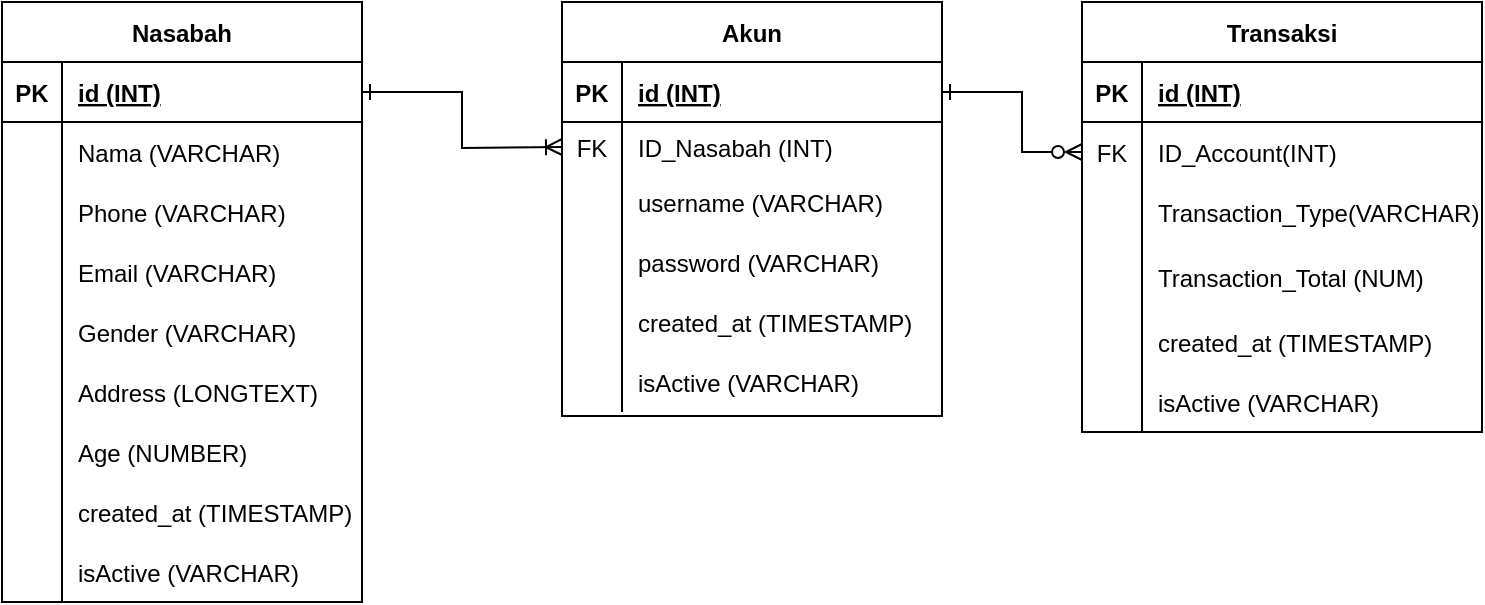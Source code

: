 <mxfile version="22.0.4" type="github">
  <diagram name="Page-1" id="0z4nBsr4wPZcgEuAUk9s">
    <mxGraphModel dx="941" dy="1656" grid="1" gridSize="10" guides="1" tooltips="1" connect="1" arrows="1" fold="1" page="1" pageScale="1" pageWidth="827" pageHeight="1169" math="0" shadow="0">
      <root>
        <mxCell id="0" />
        <mxCell id="1" parent="0" />
        <mxCell id="BEB3mJsTkbTGwMtWmp-8-1" value="Transaksi" style="shape=table;startSize=30;container=1;collapsible=1;childLayout=tableLayout;fixedRows=1;rowLines=0;fontStyle=1;align=center;resizeLast=1;" parent="1" vertex="1">
          <mxGeometry x="570" y="-1155" width="200" height="215" as="geometry" />
        </mxCell>
        <mxCell id="BEB3mJsTkbTGwMtWmp-8-2" value="" style="shape=tableRow;horizontal=0;startSize=0;swimlaneHead=0;swimlaneBody=0;fillColor=none;collapsible=0;dropTarget=0;points=[[0,0.5],[1,0.5]];portConstraint=eastwest;top=0;left=0;right=0;bottom=1;" parent="BEB3mJsTkbTGwMtWmp-8-1" vertex="1">
          <mxGeometry y="30" width="200" height="30" as="geometry" />
        </mxCell>
        <mxCell id="BEB3mJsTkbTGwMtWmp-8-3" value="PK" style="shape=partialRectangle;connectable=0;fillColor=none;top=0;left=0;bottom=0;right=0;fontStyle=1;overflow=hidden;" parent="BEB3mJsTkbTGwMtWmp-8-2" vertex="1">
          <mxGeometry width="30" height="30" as="geometry">
            <mxRectangle width="30" height="30" as="alternateBounds" />
          </mxGeometry>
        </mxCell>
        <mxCell id="BEB3mJsTkbTGwMtWmp-8-4" value="id (INT)" style="shape=partialRectangle;connectable=0;fillColor=none;top=0;left=0;bottom=0;right=0;align=left;spacingLeft=6;fontStyle=5;overflow=hidden;" parent="BEB3mJsTkbTGwMtWmp-8-2" vertex="1">
          <mxGeometry x="30" width="170" height="30" as="geometry">
            <mxRectangle width="170" height="30" as="alternateBounds" />
          </mxGeometry>
        </mxCell>
        <mxCell id="BEB3mJsTkbTGwMtWmp-8-5" value="" style="shape=tableRow;horizontal=0;startSize=0;swimlaneHead=0;swimlaneBody=0;fillColor=none;collapsible=0;dropTarget=0;points=[[0,0.5],[1,0.5]];portConstraint=eastwest;top=0;left=0;right=0;bottom=0;" parent="BEB3mJsTkbTGwMtWmp-8-1" vertex="1">
          <mxGeometry y="60" width="200" height="30" as="geometry" />
        </mxCell>
        <mxCell id="BEB3mJsTkbTGwMtWmp-8-6" value="FK" style="shape=partialRectangle;connectable=0;fillColor=none;top=0;left=0;bottom=0;right=0;fontStyle=0;overflow=hidden;" parent="BEB3mJsTkbTGwMtWmp-8-5" vertex="1">
          <mxGeometry width="30" height="30" as="geometry">
            <mxRectangle width="30" height="30" as="alternateBounds" />
          </mxGeometry>
        </mxCell>
        <mxCell id="BEB3mJsTkbTGwMtWmp-8-7" value="ID_Account(INT)" style="shape=partialRectangle;connectable=0;fillColor=none;top=0;left=0;bottom=0;right=0;align=left;spacingLeft=6;fontStyle=0;overflow=hidden;" parent="BEB3mJsTkbTGwMtWmp-8-5" vertex="1">
          <mxGeometry x="30" width="170" height="30" as="geometry">
            <mxRectangle width="170" height="30" as="alternateBounds" />
          </mxGeometry>
        </mxCell>
        <mxCell id="BEB3mJsTkbTGwMtWmp-8-8" value="" style="shape=tableRow;horizontal=0;startSize=0;swimlaneHead=0;swimlaneBody=0;fillColor=none;collapsible=0;dropTarget=0;points=[[0,0.5],[1,0.5]];portConstraint=eastwest;top=0;left=0;right=0;bottom=0;" parent="BEB3mJsTkbTGwMtWmp-8-1" vertex="1">
          <mxGeometry y="90" width="200" height="30" as="geometry" />
        </mxCell>
        <mxCell id="BEB3mJsTkbTGwMtWmp-8-9" value="" style="shape=partialRectangle;connectable=0;fillColor=none;top=0;left=0;bottom=0;right=0;editable=1;overflow=hidden;" parent="BEB3mJsTkbTGwMtWmp-8-8" vertex="1">
          <mxGeometry width="30" height="30" as="geometry">
            <mxRectangle width="30" height="30" as="alternateBounds" />
          </mxGeometry>
        </mxCell>
        <mxCell id="BEB3mJsTkbTGwMtWmp-8-10" value="Transaction_Type(VARCHAR)" style="shape=partialRectangle;connectable=0;fillColor=none;top=0;left=0;bottom=0;right=0;align=left;spacingLeft=6;overflow=hidden;" parent="BEB3mJsTkbTGwMtWmp-8-8" vertex="1">
          <mxGeometry x="30" width="170" height="30" as="geometry">
            <mxRectangle width="170" height="30" as="alternateBounds" />
          </mxGeometry>
        </mxCell>
        <mxCell id="BEB3mJsTkbTGwMtWmp-8-11" value="" style="shape=tableRow;horizontal=0;startSize=0;swimlaneHead=0;swimlaneBody=0;fillColor=none;collapsible=0;dropTarget=0;points=[[0,0.5],[1,0.5]];portConstraint=eastwest;top=0;left=0;right=0;bottom=0;" parent="BEB3mJsTkbTGwMtWmp-8-1" vertex="1">
          <mxGeometry y="120" width="200" height="35" as="geometry" />
        </mxCell>
        <mxCell id="BEB3mJsTkbTGwMtWmp-8-12" value="" style="shape=partialRectangle;connectable=0;fillColor=none;top=0;left=0;bottom=0;right=0;editable=1;overflow=hidden;" parent="BEB3mJsTkbTGwMtWmp-8-11" vertex="1">
          <mxGeometry width="30" height="35" as="geometry">
            <mxRectangle width="30" height="35" as="alternateBounds" />
          </mxGeometry>
        </mxCell>
        <mxCell id="BEB3mJsTkbTGwMtWmp-8-13" value="Transaction_Total (NUM)" style="shape=partialRectangle;connectable=0;fillColor=none;top=0;left=0;bottom=0;right=0;align=left;spacingLeft=6;overflow=hidden;" parent="BEB3mJsTkbTGwMtWmp-8-11" vertex="1">
          <mxGeometry x="30" width="170" height="35" as="geometry">
            <mxRectangle width="170" height="35" as="alternateBounds" />
          </mxGeometry>
        </mxCell>
        <mxCell id="BEB3mJsTkbTGwMtWmp-8-14" value="" style="shape=tableRow;horizontal=0;startSize=0;swimlaneHead=0;swimlaneBody=0;fillColor=none;collapsible=0;dropTarget=0;points=[[0,0.5],[1,0.5]];portConstraint=eastwest;top=0;left=0;right=0;bottom=0;" parent="BEB3mJsTkbTGwMtWmp-8-1" vertex="1">
          <mxGeometry y="155" width="200" height="30" as="geometry" />
        </mxCell>
        <mxCell id="BEB3mJsTkbTGwMtWmp-8-15" value="" style="shape=partialRectangle;connectable=0;fillColor=none;top=0;left=0;bottom=0;right=0;editable=1;overflow=hidden;" parent="BEB3mJsTkbTGwMtWmp-8-14" vertex="1">
          <mxGeometry width="30" height="30" as="geometry">
            <mxRectangle width="30" height="30" as="alternateBounds" />
          </mxGeometry>
        </mxCell>
        <mxCell id="BEB3mJsTkbTGwMtWmp-8-16" value="created_at (TIMESTAMP)" style="shape=partialRectangle;connectable=0;fillColor=none;top=0;left=0;bottom=0;right=0;align=left;spacingLeft=6;overflow=hidden;" parent="BEB3mJsTkbTGwMtWmp-8-14" vertex="1">
          <mxGeometry x="30" width="170" height="30" as="geometry">
            <mxRectangle width="170" height="30" as="alternateBounds" />
          </mxGeometry>
        </mxCell>
        <mxCell id="BEB3mJsTkbTGwMtWmp-8-23" value="" style="shape=tableRow;horizontal=0;startSize=0;swimlaneHead=0;swimlaneBody=0;fillColor=none;collapsible=0;dropTarget=0;points=[[0,0.5],[1,0.5]];portConstraint=eastwest;top=0;left=0;right=0;bottom=0;" parent="BEB3mJsTkbTGwMtWmp-8-1" vertex="1">
          <mxGeometry y="185" width="200" height="30" as="geometry" />
        </mxCell>
        <mxCell id="BEB3mJsTkbTGwMtWmp-8-24" value="" style="shape=partialRectangle;connectable=0;fillColor=none;top=0;left=0;bottom=0;right=0;editable=1;overflow=hidden;" parent="BEB3mJsTkbTGwMtWmp-8-23" vertex="1">
          <mxGeometry width="30" height="30" as="geometry">
            <mxRectangle width="30" height="30" as="alternateBounds" />
          </mxGeometry>
        </mxCell>
        <mxCell id="BEB3mJsTkbTGwMtWmp-8-25" value="isActive (VARCHAR)" style="shape=partialRectangle;connectable=0;fillColor=none;top=0;left=0;bottom=0;right=0;align=left;spacingLeft=6;overflow=hidden;" parent="BEB3mJsTkbTGwMtWmp-8-23" vertex="1">
          <mxGeometry x="30" width="170" height="30" as="geometry">
            <mxRectangle width="170" height="30" as="alternateBounds" />
          </mxGeometry>
        </mxCell>
        <mxCell id="BEB3mJsTkbTGwMtWmp-8-26" value="Nasabah" style="shape=table;startSize=30;container=1;collapsible=1;childLayout=tableLayout;fixedRows=1;rowLines=0;fontStyle=1;align=center;resizeLast=1;" parent="1" vertex="1">
          <mxGeometry x="30" y="-1155" width="180" height="300" as="geometry" />
        </mxCell>
        <mxCell id="BEB3mJsTkbTGwMtWmp-8-27" value="" style="shape=tableRow;horizontal=0;startSize=0;swimlaneHead=0;swimlaneBody=0;fillColor=none;collapsible=0;dropTarget=0;points=[[0,0.5],[1,0.5]];portConstraint=eastwest;top=0;left=0;right=0;bottom=1;" parent="BEB3mJsTkbTGwMtWmp-8-26" vertex="1">
          <mxGeometry y="30" width="180" height="30" as="geometry" />
        </mxCell>
        <mxCell id="BEB3mJsTkbTGwMtWmp-8-28" value="PK" style="shape=partialRectangle;connectable=0;fillColor=none;top=0;left=0;bottom=0;right=0;fontStyle=1;overflow=hidden;" parent="BEB3mJsTkbTGwMtWmp-8-27" vertex="1">
          <mxGeometry width="30" height="30" as="geometry">
            <mxRectangle width="30" height="30" as="alternateBounds" />
          </mxGeometry>
        </mxCell>
        <mxCell id="BEB3mJsTkbTGwMtWmp-8-29" value="id (INT)" style="shape=partialRectangle;connectable=0;fillColor=none;top=0;left=0;bottom=0;right=0;align=left;spacingLeft=6;fontStyle=5;overflow=hidden;" parent="BEB3mJsTkbTGwMtWmp-8-27" vertex="1">
          <mxGeometry x="30" width="150" height="30" as="geometry">
            <mxRectangle width="150" height="30" as="alternateBounds" />
          </mxGeometry>
        </mxCell>
        <mxCell id="BEB3mJsTkbTGwMtWmp-8-33" value="" style="shape=tableRow;horizontal=0;startSize=0;swimlaneHead=0;swimlaneBody=0;fillColor=none;collapsible=0;dropTarget=0;points=[[0,0.5],[1,0.5]];portConstraint=eastwest;top=0;left=0;right=0;bottom=0;" parent="BEB3mJsTkbTGwMtWmp-8-26" vertex="1">
          <mxGeometry y="60" width="180" height="30" as="geometry" />
        </mxCell>
        <mxCell id="BEB3mJsTkbTGwMtWmp-8-34" value="" style="shape=partialRectangle;connectable=0;fillColor=none;top=0;left=0;bottom=0;right=0;editable=1;overflow=hidden;" parent="BEB3mJsTkbTGwMtWmp-8-33" vertex="1">
          <mxGeometry width="30" height="30" as="geometry">
            <mxRectangle width="30" height="30" as="alternateBounds" />
          </mxGeometry>
        </mxCell>
        <mxCell id="BEB3mJsTkbTGwMtWmp-8-35" value="Nama (VARCHAR)" style="shape=partialRectangle;connectable=0;fillColor=none;top=0;left=0;bottom=0;right=0;align=left;spacingLeft=6;overflow=hidden;" parent="BEB3mJsTkbTGwMtWmp-8-33" vertex="1">
          <mxGeometry x="30" width="150" height="30" as="geometry">
            <mxRectangle width="150" height="30" as="alternateBounds" />
          </mxGeometry>
        </mxCell>
        <mxCell id="BEB3mJsTkbTGwMtWmp-8-36" value="" style="shape=tableRow;horizontal=0;startSize=0;swimlaneHead=0;swimlaneBody=0;fillColor=none;collapsible=0;dropTarget=0;points=[[0,0.5],[1,0.5]];portConstraint=eastwest;top=0;left=0;right=0;bottom=0;" parent="BEB3mJsTkbTGwMtWmp-8-26" vertex="1">
          <mxGeometry y="90" width="180" height="30" as="geometry" />
        </mxCell>
        <mxCell id="BEB3mJsTkbTGwMtWmp-8-37" value="" style="shape=partialRectangle;connectable=0;fillColor=none;top=0;left=0;bottom=0;right=0;editable=1;overflow=hidden;" parent="BEB3mJsTkbTGwMtWmp-8-36" vertex="1">
          <mxGeometry width="30" height="30" as="geometry">
            <mxRectangle width="30" height="30" as="alternateBounds" />
          </mxGeometry>
        </mxCell>
        <mxCell id="BEB3mJsTkbTGwMtWmp-8-38" value="Phone (VARCHAR)" style="shape=partialRectangle;connectable=0;fillColor=none;top=0;left=0;bottom=0;right=0;align=left;spacingLeft=6;overflow=hidden;" parent="BEB3mJsTkbTGwMtWmp-8-36" vertex="1">
          <mxGeometry x="30" width="150" height="30" as="geometry">
            <mxRectangle width="150" height="30" as="alternateBounds" />
          </mxGeometry>
        </mxCell>
        <mxCell id="BEB3mJsTkbTGwMtWmp-8-39" value="" style="shape=tableRow;horizontal=0;startSize=0;swimlaneHead=0;swimlaneBody=0;fillColor=none;collapsible=0;dropTarget=0;points=[[0,0.5],[1,0.5]];portConstraint=eastwest;top=0;left=0;right=0;bottom=0;" parent="BEB3mJsTkbTGwMtWmp-8-26" vertex="1">
          <mxGeometry y="120" width="180" height="30" as="geometry" />
        </mxCell>
        <mxCell id="BEB3mJsTkbTGwMtWmp-8-40" value="" style="shape=partialRectangle;connectable=0;fillColor=none;top=0;left=0;bottom=0;right=0;editable=1;overflow=hidden;" parent="BEB3mJsTkbTGwMtWmp-8-39" vertex="1">
          <mxGeometry width="30" height="30" as="geometry">
            <mxRectangle width="30" height="30" as="alternateBounds" />
          </mxGeometry>
        </mxCell>
        <mxCell id="BEB3mJsTkbTGwMtWmp-8-41" value="Email (VARCHAR)" style="shape=partialRectangle;connectable=0;fillColor=none;top=0;left=0;bottom=0;right=0;align=left;spacingLeft=6;overflow=hidden;" parent="BEB3mJsTkbTGwMtWmp-8-39" vertex="1">
          <mxGeometry x="30" width="150" height="30" as="geometry">
            <mxRectangle width="150" height="30" as="alternateBounds" />
          </mxGeometry>
        </mxCell>
        <mxCell id="BEB3mJsTkbTGwMtWmp-8-42" value="" style="shape=tableRow;horizontal=0;startSize=0;swimlaneHead=0;swimlaneBody=0;fillColor=none;collapsible=0;dropTarget=0;points=[[0,0.5],[1,0.5]];portConstraint=eastwest;top=0;left=0;right=0;bottom=0;" parent="BEB3mJsTkbTGwMtWmp-8-26" vertex="1">
          <mxGeometry y="150" width="180" height="30" as="geometry" />
        </mxCell>
        <mxCell id="BEB3mJsTkbTGwMtWmp-8-43" value="" style="shape=partialRectangle;connectable=0;fillColor=none;top=0;left=0;bottom=0;right=0;editable=1;overflow=hidden;" parent="BEB3mJsTkbTGwMtWmp-8-42" vertex="1">
          <mxGeometry width="30" height="30" as="geometry">
            <mxRectangle width="30" height="30" as="alternateBounds" />
          </mxGeometry>
        </mxCell>
        <mxCell id="BEB3mJsTkbTGwMtWmp-8-44" value="Gender (VARCHAR)" style="shape=partialRectangle;connectable=0;fillColor=none;top=0;left=0;bottom=0;right=0;align=left;spacingLeft=6;overflow=hidden;" parent="BEB3mJsTkbTGwMtWmp-8-42" vertex="1">
          <mxGeometry x="30" width="150" height="30" as="geometry">
            <mxRectangle width="150" height="30" as="alternateBounds" />
          </mxGeometry>
        </mxCell>
        <mxCell id="BEB3mJsTkbTGwMtWmp-8-45" value="" style="shape=tableRow;horizontal=0;startSize=0;swimlaneHead=0;swimlaneBody=0;fillColor=none;collapsible=0;dropTarget=0;points=[[0,0.5],[1,0.5]];portConstraint=eastwest;top=0;left=0;right=0;bottom=0;" parent="BEB3mJsTkbTGwMtWmp-8-26" vertex="1">
          <mxGeometry y="180" width="180" height="30" as="geometry" />
        </mxCell>
        <mxCell id="BEB3mJsTkbTGwMtWmp-8-46" value="" style="shape=partialRectangle;connectable=0;fillColor=none;top=0;left=0;bottom=0;right=0;editable=1;overflow=hidden;" parent="BEB3mJsTkbTGwMtWmp-8-45" vertex="1">
          <mxGeometry width="30" height="30" as="geometry">
            <mxRectangle width="30" height="30" as="alternateBounds" />
          </mxGeometry>
        </mxCell>
        <mxCell id="BEB3mJsTkbTGwMtWmp-8-47" value="Address (LONGTEXT)" style="shape=partialRectangle;connectable=0;fillColor=none;top=0;left=0;bottom=0;right=0;align=left;spacingLeft=6;overflow=hidden;" parent="BEB3mJsTkbTGwMtWmp-8-45" vertex="1">
          <mxGeometry x="30" width="150" height="30" as="geometry">
            <mxRectangle width="150" height="30" as="alternateBounds" />
          </mxGeometry>
        </mxCell>
        <mxCell id="krUPOOw4-xBdFQbqBEtO-10" value="" style="shape=tableRow;horizontal=0;startSize=0;swimlaneHead=0;swimlaneBody=0;fillColor=none;collapsible=0;dropTarget=0;points=[[0,0.5],[1,0.5]];portConstraint=eastwest;top=0;left=0;right=0;bottom=0;" parent="BEB3mJsTkbTGwMtWmp-8-26" vertex="1">
          <mxGeometry y="210" width="180" height="30" as="geometry" />
        </mxCell>
        <mxCell id="krUPOOw4-xBdFQbqBEtO-11" value="" style="shape=partialRectangle;connectable=0;fillColor=none;top=0;left=0;bottom=0;right=0;editable=1;overflow=hidden;" parent="krUPOOw4-xBdFQbqBEtO-10" vertex="1">
          <mxGeometry width="30" height="30" as="geometry">
            <mxRectangle width="30" height="30" as="alternateBounds" />
          </mxGeometry>
        </mxCell>
        <mxCell id="krUPOOw4-xBdFQbqBEtO-12" value="Age (NUMBER)" style="shape=partialRectangle;connectable=0;fillColor=none;top=0;left=0;bottom=0;right=0;align=left;spacingLeft=6;overflow=hidden;" parent="krUPOOw4-xBdFQbqBEtO-10" vertex="1">
          <mxGeometry x="30" width="150" height="30" as="geometry">
            <mxRectangle width="150" height="30" as="alternateBounds" />
          </mxGeometry>
        </mxCell>
        <mxCell id="krUPOOw4-xBdFQbqBEtO-13" value="" style="shape=tableRow;horizontal=0;startSize=0;swimlaneHead=0;swimlaneBody=0;fillColor=none;collapsible=0;dropTarget=0;points=[[0,0.5],[1,0.5]];portConstraint=eastwest;top=0;left=0;right=0;bottom=0;" parent="BEB3mJsTkbTGwMtWmp-8-26" vertex="1">
          <mxGeometry y="240" width="180" height="30" as="geometry" />
        </mxCell>
        <mxCell id="krUPOOw4-xBdFQbqBEtO-14" value="" style="shape=partialRectangle;connectable=0;fillColor=none;top=0;left=0;bottom=0;right=0;editable=1;overflow=hidden;" parent="krUPOOw4-xBdFQbqBEtO-13" vertex="1">
          <mxGeometry width="30" height="30" as="geometry">
            <mxRectangle width="30" height="30" as="alternateBounds" />
          </mxGeometry>
        </mxCell>
        <mxCell id="krUPOOw4-xBdFQbqBEtO-15" value="created_at (TIMESTAMP)" style="shape=partialRectangle;connectable=0;fillColor=none;top=0;left=0;bottom=0;right=0;align=left;spacingLeft=6;overflow=hidden;" parent="krUPOOw4-xBdFQbqBEtO-13" vertex="1">
          <mxGeometry x="30" width="150" height="30" as="geometry">
            <mxRectangle width="150" height="30" as="alternateBounds" />
          </mxGeometry>
        </mxCell>
        <mxCell id="krUPOOw4-xBdFQbqBEtO-16" value="" style="shape=tableRow;horizontal=0;startSize=0;swimlaneHead=0;swimlaneBody=0;fillColor=none;collapsible=0;dropTarget=0;points=[[0,0.5],[1,0.5]];portConstraint=eastwest;top=0;left=0;right=0;bottom=0;" parent="BEB3mJsTkbTGwMtWmp-8-26" vertex="1">
          <mxGeometry y="270" width="180" height="30" as="geometry" />
        </mxCell>
        <mxCell id="krUPOOw4-xBdFQbqBEtO-17" value="" style="shape=partialRectangle;connectable=0;fillColor=none;top=0;left=0;bottom=0;right=0;editable=1;overflow=hidden;" parent="krUPOOw4-xBdFQbqBEtO-16" vertex="1">
          <mxGeometry width="30" height="30" as="geometry">
            <mxRectangle width="30" height="30" as="alternateBounds" />
          </mxGeometry>
        </mxCell>
        <mxCell id="krUPOOw4-xBdFQbqBEtO-18" value="isActive (VARCHAR)" style="shape=partialRectangle;connectable=0;fillColor=none;top=0;left=0;bottom=0;right=0;align=left;spacingLeft=6;overflow=hidden;" parent="krUPOOw4-xBdFQbqBEtO-16" vertex="1">
          <mxGeometry x="30" width="150" height="30" as="geometry">
            <mxRectangle width="150" height="30" as="alternateBounds" />
          </mxGeometry>
        </mxCell>
        <mxCell id="BEB3mJsTkbTGwMtWmp-8-48" value="Akun" style="shape=table;startSize=30;container=1;collapsible=1;childLayout=tableLayout;fixedRows=1;rowLines=0;fontStyle=1;align=center;resizeLast=1;" parent="1" vertex="1">
          <mxGeometry x="310" y="-1155" width="190" height="207" as="geometry" />
        </mxCell>
        <mxCell id="BEB3mJsTkbTGwMtWmp-8-49" value="" style="shape=tableRow;horizontal=0;startSize=0;swimlaneHead=0;swimlaneBody=0;fillColor=none;collapsible=0;dropTarget=0;points=[[0,0.5],[1,0.5]];portConstraint=eastwest;top=0;left=0;right=0;bottom=1;" parent="BEB3mJsTkbTGwMtWmp-8-48" vertex="1">
          <mxGeometry y="30" width="190" height="30" as="geometry" />
        </mxCell>
        <mxCell id="BEB3mJsTkbTGwMtWmp-8-50" value="PK" style="shape=partialRectangle;connectable=0;fillColor=none;top=0;left=0;bottom=0;right=0;fontStyle=1;overflow=hidden;" parent="BEB3mJsTkbTGwMtWmp-8-49" vertex="1">
          <mxGeometry width="30" height="30" as="geometry">
            <mxRectangle width="30" height="30" as="alternateBounds" />
          </mxGeometry>
        </mxCell>
        <mxCell id="BEB3mJsTkbTGwMtWmp-8-51" value="id (INT)" style="shape=partialRectangle;connectable=0;fillColor=none;top=0;left=0;bottom=0;right=0;align=left;spacingLeft=6;fontStyle=5;overflow=hidden;" parent="BEB3mJsTkbTGwMtWmp-8-49" vertex="1">
          <mxGeometry x="30" width="160" height="30" as="geometry">
            <mxRectangle width="160" height="30" as="alternateBounds" />
          </mxGeometry>
        </mxCell>
        <mxCell id="BEB3mJsTkbTGwMtWmp-8-52" value="" style="shape=tableRow;horizontal=0;startSize=0;swimlaneHead=0;swimlaneBody=0;fillColor=none;collapsible=0;dropTarget=0;points=[[0,0.5],[1,0.5]];portConstraint=eastwest;top=0;left=0;right=0;bottom=0;" parent="BEB3mJsTkbTGwMtWmp-8-48" vertex="1">
          <mxGeometry y="60" width="190" height="25" as="geometry" />
        </mxCell>
        <mxCell id="BEB3mJsTkbTGwMtWmp-8-53" value="FK" style="shape=partialRectangle;connectable=0;fillColor=none;top=0;left=0;bottom=0;right=0;fontStyle=0;overflow=hidden;" parent="BEB3mJsTkbTGwMtWmp-8-52" vertex="1">
          <mxGeometry width="30" height="25" as="geometry">
            <mxRectangle width="30" height="25" as="alternateBounds" />
          </mxGeometry>
        </mxCell>
        <mxCell id="BEB3mJsTkbTGwMtWmp-8-54" value="ID_Nasabah (INT)" style="shape=partialRectangle;connectable=0;fillColor=none;top=0;left=0;bottom=0;right=0;align=left;spacingLeft=6;fontStyle=0;overflow=hidden;" parent="BEB3mJsTkbTGwMtWmp-8-52" vertex="1">
          <mxGeometry x="30" width="160" height="25" as="geometry">
            <mxRectangle width="160" height="25" as="alternateBounds" />
          </mxGeometry>
        </mxCell>
        <mxCell id="BEB3mJsTkbTGwMtWmp-8-61" value="" style="shape=tableRow;horizontal=0;startSize=0;swimlaneHead=0;swimlaneBody=0;fillColor=none;collapsible=0;dropTarget=0;points=[[0,0.5],[1,0.5]];portConstraint=eastwest;top=0;left=0;right=0;bottom=0;" parent="BEB3mJsTkbTGwMtWmp-8-48" vertex="1">
          <mxGeometry y="85" width="190" height="30" as="geometry" />
        </mxCell>
        <mxCell id="BEB3mJsTkbTGwMtWmp-8-62" value="" style="shape=partialRectangle;connectable=0;fillColor=none;top=0;left=0;bottom=0;right=0;editable=1;overflow=hidden;" parent="BEB3mJsTkbTGwMtWmp-8-61" vertex="1">
          <mxGeometry width="30" height="30" as="geometry">
            <mxRectangle width="30" height="30" as="alternateBounds" />
          </mxGeometry>
        </mxCell>
        <mxCell id="BEB3mJsTkbTGwMtWmp-8-63" value="username (VARCHAR)" style="shape=partialRectangle;connectable=0;fillColor=none;top=0;left=0;bottom=0;right=0;align=left;spacingLeft=6;overflow=hidden;" parent="BEB3mJsTkbTGwMtWmp-8-61" vertex="1">
          <mxGeometry x="30" width="160" height="30" as="geometry">
            <mxRectangle width="160" height="30" as="alternateBounds" />
          </mxGeometry>
        </mxCell>
        <mxCell id="BEB3mJsTkbTGwMtWmp-8-64" value="" style="shape=tableRow;horizontal=0;startSize=0;swimlaneHead=0;swimlaneBody=0;fillColor=none;collapsible=0;dropTarget=0;points=[[0,0.5],[1,0.5]];portConstraint=eastwest;top=0;left=0;right=0;bottom=0;" parent="BEB3mJsTkbTGwMtWmp-8-48" vertex="1">
          <mxGeometry y="115" width="190" height="30" as="geometry" />
        </mxCell>
        <mxCell id="BEB3mJsTkbTGwMtWmp-8-65" value="" style="shape=partialRectangle;connectable=0;fillColor=none;top=0;left=0;bottom=0;right=0;editable=1;overflow=hidden;" parent="BEB3mJsTkbTGwMtWmp-8-64" vertex="1">
          <mxGeometry width="30" height="30" as="geometry">
            <mxRectangle width="30" height="30" as="alternateBounds" />
          </mxGeometry>
        </mxCell>
        <mxCell id="BEB3mJsTkbTGwMtWmp-8-66" value="password (VARCHAR)" style="shape=partialRectangle;connectable=0;fillColor=none;top=0;left=0;bottom=0;right=0;align=left;spacingLeft=6;overflow=hidden;" parent="BEB3mJsTkbTGwMtWmp-8-64" vertex="1">
          <mxGeometry x="30" width="160" height="30" as="geometry">
            <mxRectangle width="160" height="30" as="alternateBounds" />
          </mxGeometry>
        </mxCell>
        <mxCell id="BEB3mJsTkbTGwMtWmp-8-82" value="" style="shape=tableRow;horizontal=0;startSize=0;swimlaneHead=0;swimlaneBody=0;fillColor=none;collapsible=0;dropTarget=0;points=[[0,0.5],[1,0.5]];portConstraint=eastwest;top=0;left=0;right=0;bottom=0;" parent="BEB3mJsTkbTGwMtWmp-8-48" vertex="1">
          <mxGeometry y="145" width="190" height="30" as="geometry" />
        </mxCell>
        <mxCell id="BEB3mJsTkbTGwMtWmp-8-83" value="" style="shape=partialRectangle;connectable=0;fillColor=none;top=0;left=0;bottom=0;right=0;editable=1;overflow=hidden;" parent="BEB3mJsTkbTGwMtWmp-8-82" vertex="1">
          <mxGeometry width="30" height="30" as="geometry">
            <mxRectangle width="30" height="30" as="alternateBounds" />
          </mxGeometry>
        </mxCell>
        <mxCell id="BEB3mJsTkbTGwMtWmp-8-84" value="created_at (TIMESTAMP)" style="shape=partialRectangle;connectable=0;fillColor=none;top=0;left=0;bottom=0;right=0;align=left;spacingLeft=6;overflow=hidden;" parent="BEB3mJsTkbTGwMtWmp-8-82" vertex="1">
          <mxGeometry x="30" width="160" height="30" as="geometry">
            <mxRectangle width="160" height="30" as="alternateBounds" />
          </mxGeometry>
        </mxCell>
        <mxCell id="BEB3mJsTkbTGwMtWmp-8-94" value="" style="shape=tableRow;horizontal=0;startSize=0;swimlaneHead=0;swimlaneBody=0;fillColor=none;collapsible=0;dropTarget=0;points=[[0,0.5],[1,0.5]];portConstraint=eastwest;top=0;left=0;right=0;bottom=0;" parent="BEB3mJsTkbTGwMtWmp-8-48" vertex="1">
          <mxGeometry y="175" width="190" height="30" as="geometry" />
        </mxCell>
        <mxCell id="BEB3mJsTkbTGwMtWmp-8-95" value="" style="shape=partialRectangle;connectable=0;fillColor=none;top=0;left=0;bottom=0;right=0;editable=1;overflow=hidden;" parent="BEB3mJsTkbTGwMtWmp-8-94" vertex="1">
          <mxGeometry width="30" height="30" as="geometry">
            <mxRectangle width="30" height="30" as="alternateBounds" />
          </mxGeometry>
        </mxCell>
        <mxCell id="BEB3mJsTkbTGwMtWmp-8-96" value="isActive (VARCHAR)" style="shape=partialRectangle;connectable=0;fillColor=none;top=0;left=0;bottom=0;right=0;align=left;spacingLeft=6;overflow=hidden;" parent="BEB3mJsTkbTGwMtWmp-8-94" vertex="1">
          <mxGeometry x="30" width="160" height="30" as="geometry">
            <mxRectangle width="160" height="30" as="alternateBounds" />
          </mxGeometry>
        </mxCell>
        <mxCell id="krUPOOw4-xBdFQbqBEtO-2" value="" style="endArrow=ERoneToMany;html=1;rounded=0;hachureGap=4;fontFamily=Architects Daughter;fontSource=https%3A%2F%2Ffonts.googleapis.com%2Fcss%3Ffamily%3DArchitects%2BDaughter;fontSize=16;shadow=0;startArrow=ERone;startFill=0;endFill=0;exitX=1;exitY=0.5;exitDx=0;exitDy=0;entryX=0;entryY=0.5;entryDx=0;entryDy=0;" parent="1" source="BEB3mJsTkbTGwMtWmp-8-27" target="BEB3mJsTkbTGwMtWmp-8-52" edge="1">
          <mxGeometry width="50" height="50" relative="1" as="geometry">
            <mxPoint x="100" y="-870" as="sourcePoint" />
            <mxPoint x="150" y="-920" as="targetPoint" />
            <Array as="points">
              <mxPoint x="260" y="-1110" />
              <mxPoint x="260" y="-1082" />
            </Array>
          </mxGeometry>
        </mxCell>
        <mxCell id="krUPOOw4-xBdFQbqBEtO-3" value="" style="endArrow=ERzeroToMany;html=1;rounded=0;hachureGap=4;fontFamily=Architects Daughter;fontSource=https%3A%2F%2Ffonts.googleapis.com%2Fcss%3Ffamily%3DArchitects%2BDaughter;fontSize=16;shadow=0;startArrow=ERone;startFill=0;endFill=0;exitX=1;exitY=0.5;exitDx=0;exitDy=0;entryX=0;entryY=0.5;entryDx=0;entryDy=0;" parent="1" source="BEB3mJsTkbTGwMtWmp-8-49" target="BEB3mJsTkbTGwMtWmp-8-5" edge="1">
          <mxGeometry width="50" height="50" relative="1" as="geometry">
            <mxPoint x="500" y="-1050" as="sourcePoint" />
            <mxPoint x="600" y="-1022" as="targetPoint" />
            <Array as="points">
              <mxPoint x="540" y="-1110" />
              <mxPoint x="540" y="-1080" />
            </Array>
          </mxGeometry>
        </mxCell>
      </root>
    </mxGraphModel>
  </diagram>
</mxfile>
